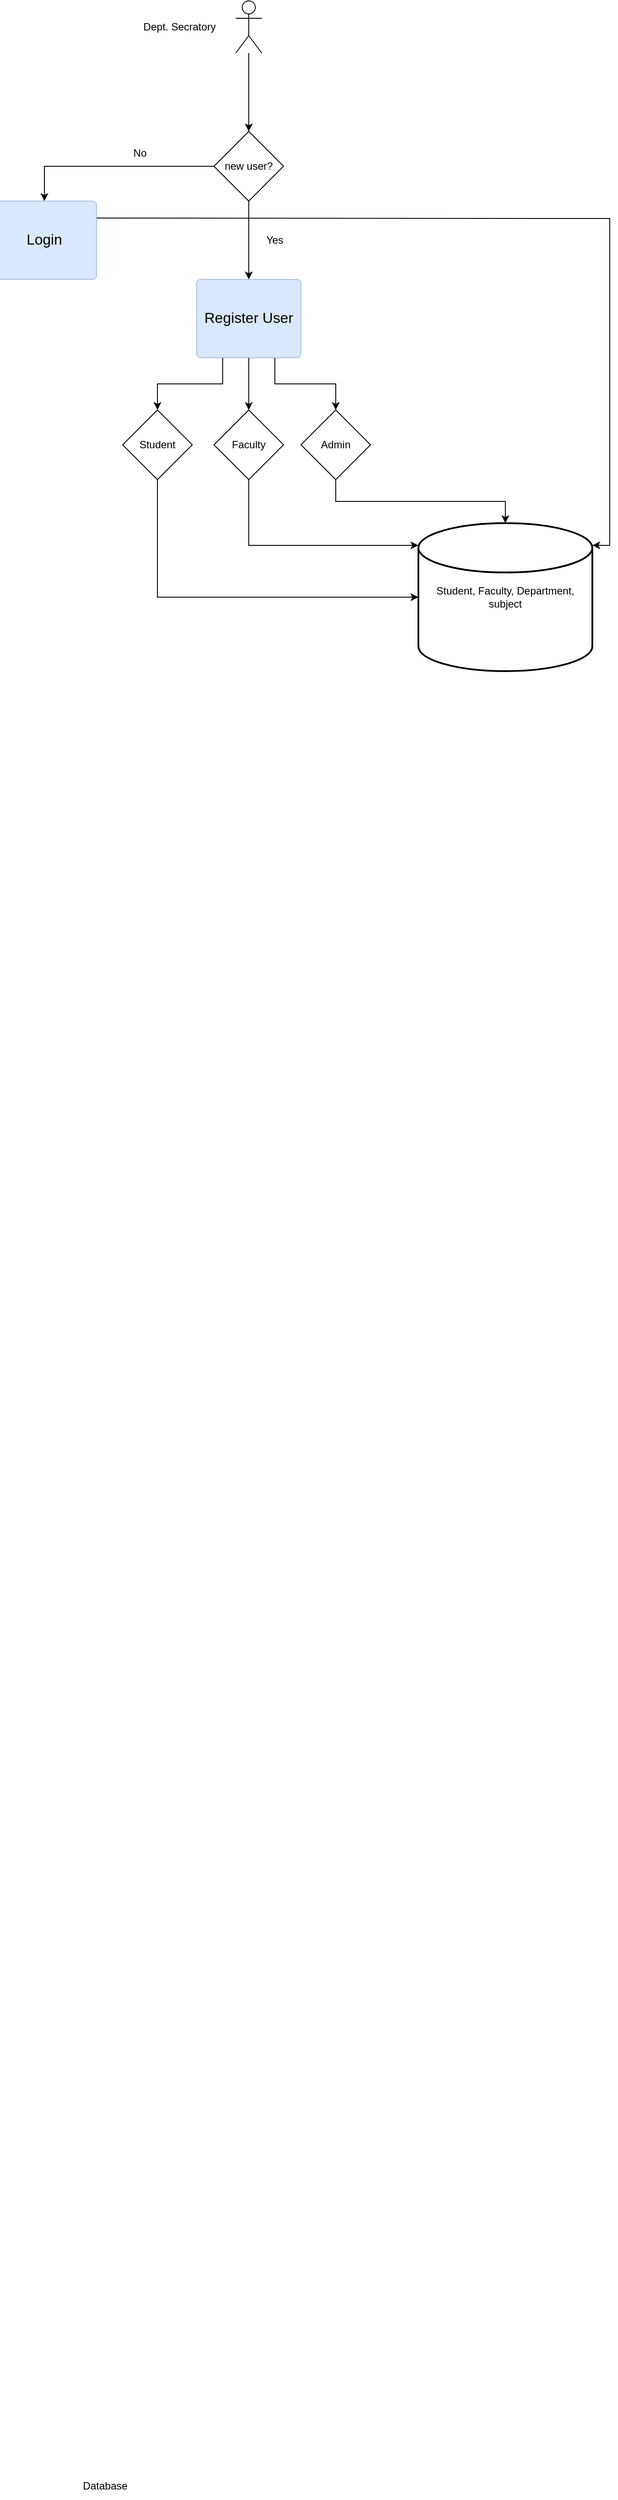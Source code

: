<mxfile version="24.7.1" type="github">
  <diagram name="Page-1" id="j89aKlz93b5TGSYL8AUA">
    <mxGraphModel dx="1434" dy="2959" grid="1" gridSize="10" guides="1" tooltips="1" connect="1" arrows="1" fold="1" page="1" pageScale="1" pageWidth="850" pageHeight="1100" math="0" shadow="0">
      <root>
        <mxCell id="0" />
        <mxCell id="1" parent="0" />
        <mxCell id="AvRCRV11TRQ9OQ-fSeNe-3" style="edgeStyle=orthogonalEdgeStyle;rounded=0;orthogonalLoop=1;jettySize=auto;html=1;entryX=0.5;entryY=0;entryDx=0;entryDy=0;" parent="1" source="AvRCRV11TRQ9OQ-fSeNe-1" target="AvRCRV11TRQ9OQ-fSeNe-2" edge="1">
          <mxGeometry relative="1" as="geometry" />
        </mxCell>
        <mxCell id="AvRCRV11TRQ9OQ-fSeNe-1" value="" style="shape=umlActor;verticalLabelPosition=bottom;verticalAlign=top;html=1;outlineConnect=0;" parent="1" vertex="1">
          <mxGeometry x="830" y="-2150" width="30" height="60" as="geometry" />
        </mxCell>
        <mxCell id="ADhmlWPzkc6fnc0obbjc-4" style="edgeStyle=orthogonalEdgeStyle;rounded=0;orthogonalLoop=1;jettySize=auto;html=1;" edge="1" parent="1" source="AvRCRV11TRQ9OQ-fSeNe-2" target="ADhmlWPzkc6fnc0obbjc-3">
          <mxGeometry relative="1" as="geometry" />
        </mxCell>
        <mxCell id="ADhmlWPzkc6fnc0obbjc-15" style="edgeStyle=orthogonalEdgeStyle;rounded=0;orthogonalLoop=1;jettySize=auto;html=1;exitX=0;exitY=0.5;exitDx=0;exitDy=0;entryX=0.5;entryY=0;entryDx=0;entryDy=0;" edge="1" parent="1" source="AvRCRV11TRQ9OQ-fSeNe-2" target="ADhmlWPzkc6fnc0obbjc-14">
          <mxGeometry relative="1" as="geometry" />
        </mxCell>
        <mxCell id="AvRCRV11TRQ9OQ-fSeNe-2" value="new user?" style="rhombus;whiteSpace=wrap;html=1;" parent="1" vertex="1">
          <mxGeometry x="805" y="-2000" width="80" height="80" as="geometry" />
        </mxCell>
        <mxCell id="AvRCRV11TRQ9OQ-fSeNe-4" value="&lt;div&gt;Dept. Secratory&lt;/div&gt;" style="text;html=1;align=center;verticalAlign=middle;resizable=0;points=[];autosize=1;strokeColor=none;fillColor=none;" parent="1" vertex="1">
          <mxGeometry x="710" y="-2135" width="110" height="30" as="geometry" />
        </mxCell>
        <mxCell id="ADhmlWPzkc6fnc0obbjc-1" value="&lt;div&gt;Student, Faculty, Department,&lt;/div&gt;&lt;div&gt;subject&lt;br&gt;&lt;/div&gt;" style="strokeWidth=2;html=1;shape=mxgraph.flowchart.database;whiteSpace=wrap;" vertex="1" parent="1">
          <mxGeometry x="1040" y="-1550" width="200" height="170" as="geometry" />
        </mxCell>
        <mxCell id="ADhmlWPzkc6fnc0obbjc-2" value="&lt;div&gt;Database&lt;/div&gt;" style="text;html=1;align=center;verticalAlign=middle;whiteSpace=wrap;rounded=0;" vertex="1" parent="1">
          <mxGeometry x="650" y="690" width="60" height="30" as="geometry" />
        </mxCell>
        <mxCell id="ADhmlWPzkc6fnc0obbjc-8" style="edgeStyle=orthogonalEdgeStyle;rounded=0;orthogonalLoop=1;jettySize=auto;html=1;exitX=0.25;exitY=1;exitDx=0;exitDy=0;entryX=0.5;entryY=0;entryDx=0;entryDy=0;" edge="1" parent="1" source="ADhmlWPzkc6fnc0obbjc-3" target="ADhmlWPzkc6fnc0obbjc-5">
          <mxGeometry relative="1" as="geometry" />
        </mxCell>
        <mxCell id="ADhmlWPzkc6fnc0obbjc-9" style="edgeStyle=orthogonalEdgeStyle;rounded=0;orthogonalLoop=1;jettySize=auto;html=1;exitX=0.5;exitY=1;exitDx=0;exitDy=0;entryX=0.5;entryY=0;entryDx=0;entryDy=0;" edge="1" parent="1" source="ADhmlWPzkc6fnc0obbjc-3" target="ADhmlWPzkc6fnc0obbjc-6">
          <mxGeometry relative="1" as="geometry" />
        </mxCell>
        <mxCell id="ADhmlWPzkc6fnc0obbjc-10" style="edgeStyle=orthogonalEdgeStyle;rounded=0;orthogonalLoop=1;jettySize=auto;html=1;exitX=0.75;exitY=1;exitDx=0;exitDy=0;entryX=0.5;entryY=0;entryDx=0;entryDy=0;" edge="1" parent="1" source="ADhmlWPzkc6fnc0obbjc-3" target="ADhmlWPzkc6fnc0obbjc-7">
          <mxGeometry relative="1" as="geometry" />
        </mxCell>
        <mxCell id="ADhmlWPzkc6fnc0obbjc-3" value="Register User" style="html=1;overflow=block;blockSpacing=1;whiteSpace=wrap;fontSize=16.7;spacing=9;strokeColor=#6c8ebf;rounded=1;absoluteArcSize=1;arcSize=9;fillColor=#dae8fc;strokeWidth=NaN;lucidId=oy8gfB~6U9zj;" vertex="1" parent="1">
          <mxGeometry x="785" y="-1830" width="120" height="90" as="geometry" />
        </mxCell>
        <mxCell id="ADhmlWPzkc6fnc0obbjc-5" value="&lt;div&gt;Student&lt;/div&gt;" style="rhombus;whiteSpace=wrap;html=1;" vertex="1" parent="1">
          <mxGeometry x="700" y="-1680" width="80" height="80" as="geometry" />
        </mxCell>
        <mxCell id="ADhmlWPzkc6fnc0obbjc-6" value="Faculty" style="rhombus;whiteSpace=wrap;html=1;" vertex="1" parent="1">
          <mxGeometry x="805" y="-1680" width="80" height="80" as="geometry" />
        </mxCell>
        <mxCell id="ADhmlWPzkc6fnc0obbjc-7" value="Admin" style="rhombus;whiteSpace=wrap;html=1;" vertex="1" parent="1">
          <mxGeometry x="905" y="-1680" width="80" height="80" as="geometry" />
        </mxCell>
        <mxCell id="ADhmlWPzkc6fnc0obbjc-11" style="edgeStyle=orthogonalEdgeStyle;rounded=0;orthogonalLoop=1;jettySize=auto;html=1;exitX=0.5;exitY=1;exitDx=0;exitDy=0;entryX=0.5;entryY=0;entryDx=0;entryDy=0;entryPerimeter=0;" edge="1" parent="1" source="ADhmlWPzkc6fnc0obbjc-7" target="ADhmlWPzkc6fnc0obbjc-1">
          <mxGeometry relative="1" as="geometry" />
        </mxCell>
        <mxCell id="ADhmlWPzkc6fnc0obbjc-12" style="edgeStyle=orthogonalEdgeStyle;rounded=0;orthogonalLoop=1;jettySize=auto;html=1;exitX=0.5;exitY=1;exitDx=0;exitDy=0;entryX=0;entryY=0.15;entryDx=0;entryDy=0;entryPerimeter=0;" edge="1" parent="1" source="ADhmlWPzkc6fnc0obbjc-6" target="ADhmlWPzkc6fnc0obbjc-1">
          <mxGeometry relative="1" as="geometry" />
        </mxCell>
        <mxCell id="ADhmlWPzkc6fnc0obbjc-13" style="edgeStyle=orthogonalEdgeStyle;rounded=0;orthogonalLoop=1;jettySize=auto;html=1;exitX=0.5;exitY=1;exitDx=0;exitDy=0;entryX=0;entryY=0.5;entryDx=0;entryDy=0;entryPerimeter=0;" edge="1" parent="1" source="ADhmlWPzkc6fnc0obbjc-5" target="ADhmlWPzkc6fnc0obbjc-1">
          <mxGeometry relative="1" as="geometry" />
        </mxCell>
        <mxCell id="ADhmlWPzkc6fnc0obbjc-18" style="edgeStyle=orthogonalEdgeStyle;rounded=0;orthogonalLoop=1;jettySize=auto;html=1;exitX=1;exitY=0.5;exitDx=0;exitDy=0;entryX=1;entryY=0.15;entryDx=0;entryDy=0;entryPerimeter=0;" edge="1" parent="1" target="ADhmlWPzkc6fnc0obbjc-1">
          <mxGeometry relative="1" as="geometry">
            <mxPoint x="1240" y="-1550" as="targetPoint" />
            <mxPoint x="670" y="-1900.5" as="sourcePoint" />
          </mxGeometry>
        </mxCell>
        <mxCell id="ADhmlWPzkc6fnc0obbjc-14" value="Login" style="html=1;overflow=block;blockSpacing=1;whiteSpace=wrap;fontSize=16.7;spacing=9;strokeColor=#6c8ebf;rounded=1;absoluteArcSize=1;arcSize=9;fillColor=#dae8fc;strokeWidth=NaN;lucidId=oy8gfB~6U9zj;" vertex="1" parent="1">
          <mxGeometry x="550" y="-1920" width="120" height="90" as="geometry" />
        </mxCell>
        <mxCell id="ADhmlWPzkc6fnc0obbjc-16" value="No" style="text;html=1;align=center;verticalAlign=middle;whiteSpace=wrap;rounded=0;" vertex="1" parent="1">
          <mxGeometry x="690" y="-1990" width="60" height="30" as="geometry" />
        </mxCell>
        <mxCell id="ADhmlWPzkc6fnc0obbjc-17" value="Yes" style="text;html=1;align=center;verticalAlign=middle;whiteSpace=wrap;rounded=0;" vertex="1" parent="1">
          <mxGeometry x="845" y="-1890" width="60" height="30" as="geometry" />
        </mxCell>
      </root>
    </mxGraphModel>
  </diagram>
</mxfile>

